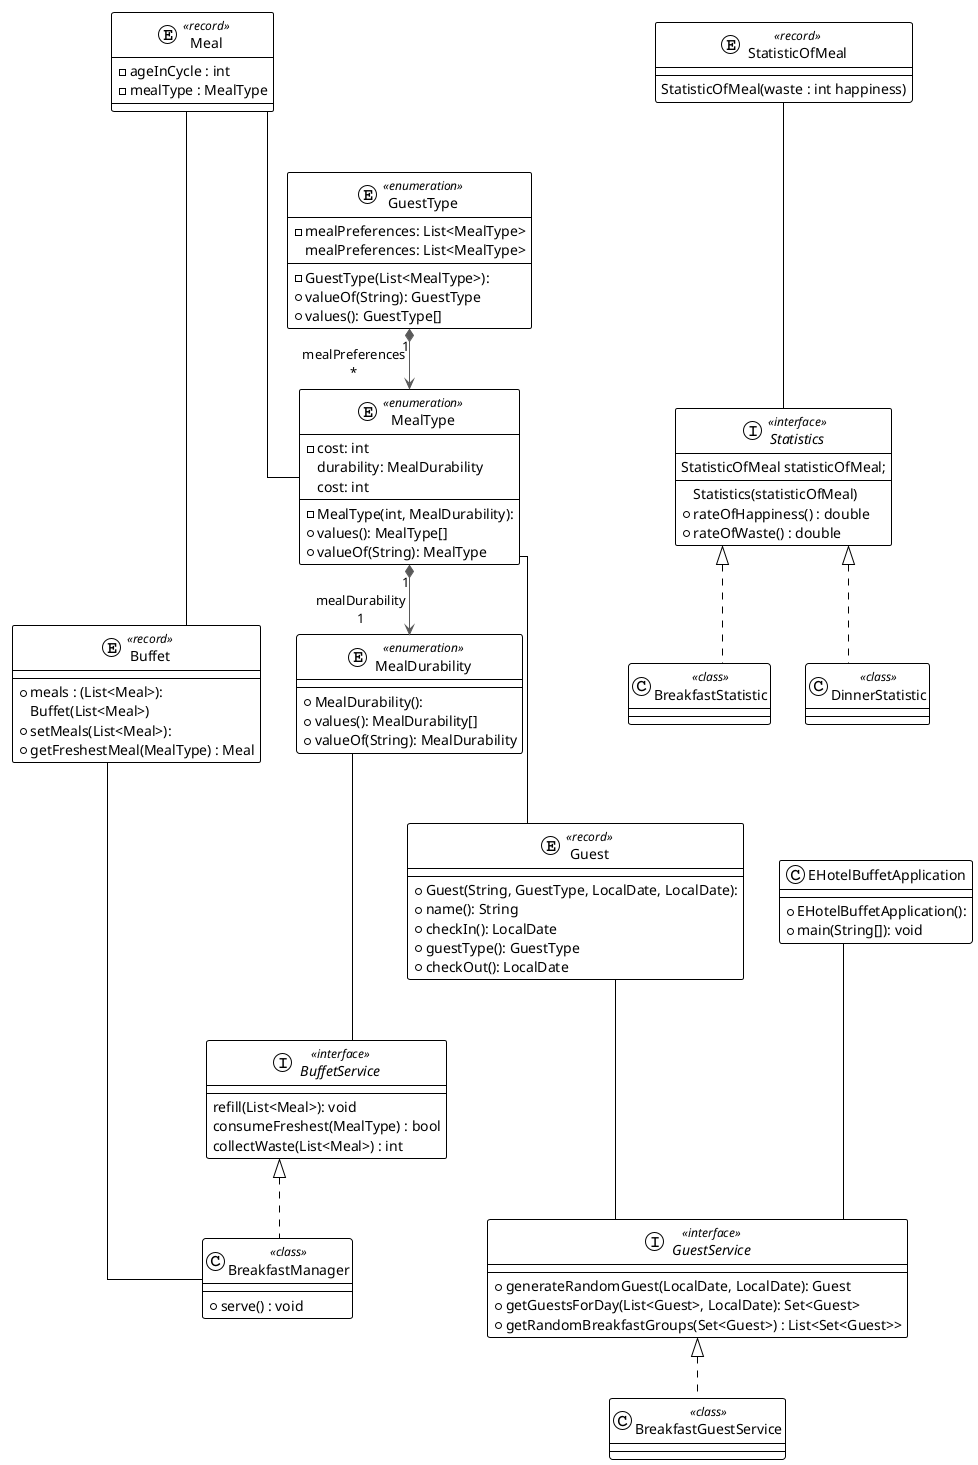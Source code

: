 @startuml

!theme plain
top to bottom direction
skinparam linetype ortho

entity Meal <<record>> {
- ageInCycle : int
- mealType : MealType
}

entity Buffet << record >> {
+ meals : (List<Meal>):
   Buffet(List<Meal>)
  + setMeals(List<Meal>):
  + getFreshestMeal(MealType) : Meal
}
interface BuffetService << interface >>{
refill(List<Meal>): void
consumeFreshest(MealType) : bool
collectWaste(List<Meal>) : int
}

class EHotelBuffetApplication {
  + EHotelBuffetApplication():
  + main(String[]): void
}
entity StatisticOfMeal << record >>{
StatisticOfMeal(waste : int happiness)
}
class BreakfastStatistic << class >> implements Statistics {

}
class DinnerStatistic << class >> implements Statistics {

}
interface Statistics << interface >> {
    StatisticOfMeal statisticOfMeal;
    Statistics(statisticOfMeal)
+ rateOfHappiness() : double
+ rateOfWaste() : double
}
class BreakfastManager << class >> implements BuffetService {
 + serve() : void

}
entity Guest << record >> {
  + Guest(String, GuestType, LocalDate, LocalDate):
  + name(): String
  + checkIn(): LocalDate
  + guestType(): GuestType
  + checkOut(): LocalDate
}
class BreakfastGuestService << class >> implements GuestService{
}
interface GuestService << interface >> {
  + generateRandomGuest(LocalDate, LocalDate): Guest
  + getGuestsForDay(List<Guest>, LocalDate): Set<Guest>
  + getRandomBreakfastGroups(Set<Guest>) : List<Set<Guest>>
}
enum GuestType << enumeration >> {
  - GuestType(List<MealType>):
  - mealPreferences: List<MealType>
  + valueOf(String): GuestType
  + values(): GuestType[]
   mealPreferences: List<MealType>
}
enum MealDurability << enumeration >> {
  + MealDurability():
  + values(): MealDurability[]
  + valueOf(String): MealDurability
}
enum MealType << enumeration >> {
  - MealType(int, MealDurability):
  - cost: int
  + values(): MealType[]
  + valueOf(String): MealType
   durability: MealDurability
   cost: int
}
Meal --- Buffet
Meal --- MealType
Buffet --- BreakfastManager
EHotelBuffetApplication --- GuestService
StatisticOfMeal --- Statistics
Guest --- GuestService
MealType --- Guest
MealDurability --- BuffetService


GuestType               "1" *-[#595959,plain]-> "mealPreferences\n*" MealType
MealType                "1" *-[#595959,plain]-> "mealDurability\n1" MealDurability

@enduml
